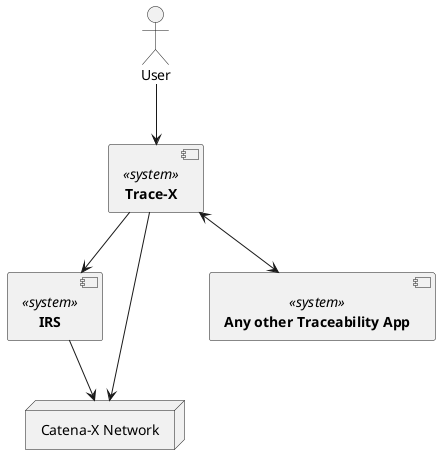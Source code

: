 @startuml
actor "User" as User
component [**Trace-X**] <<system>> as Trace
component [**IRS**] <<system>> as IRS
node "Catena-X Network" as CX
component [**Any other Traceability App**] <<system>> as Traceapp

User --> Trace
Trace --> IRS
Trace --> CX
IRS --> CX
Trace <--> Traceapp
@enduml
